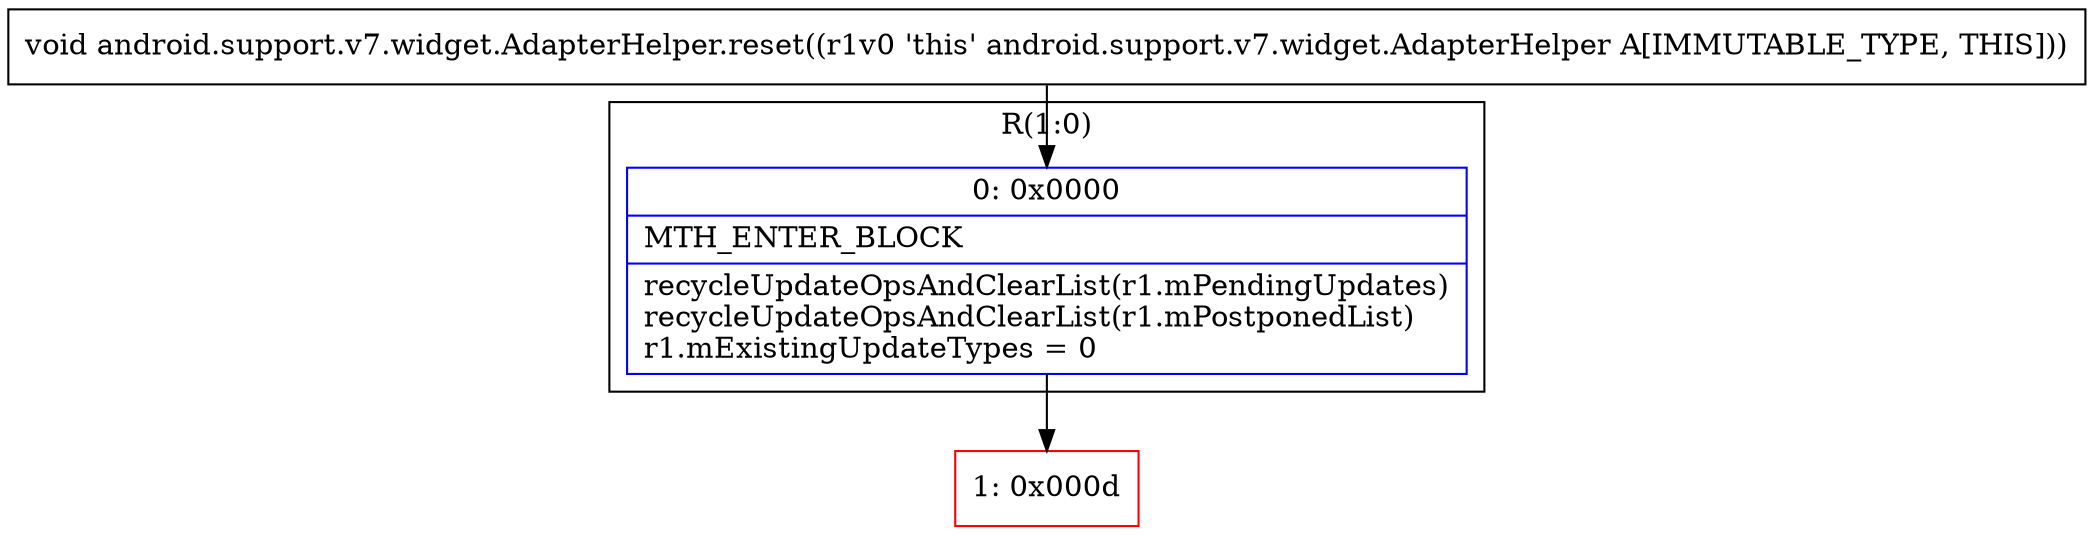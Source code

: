 digraph "CFG forandroid.support.v7.widget.AdapterHelper.reset()V" {
subgraph cluster_Region_1876505464 {
label = "R(1:0)";
node [shape=record,color=blue];
Node_0 [shape=record,label="{0\:\ 0x0000|MTH_ENTER_BLOCK\l|recycleUpdateOpsAndClearList(r1.mPendingUpdates)\lrecycleUpdateOpsAndClearList(r1.mPostponedList)\lr1.mExistingUpdateTypes = 0\l}"];
}
Node_1 [shape=record,color=red,label="{1\:\ 0x000d}"];
MethodNode[shape=record,label="{void android.support.v7.widget.AdapterHelper.reset((r1v0 'this' android.support.v7.widget.AdapterHelper A[IMMUTABLE_TYPE, THIS])) }"];
MethodNode -> Node_0;
Node_0 -> Node_1;
}

